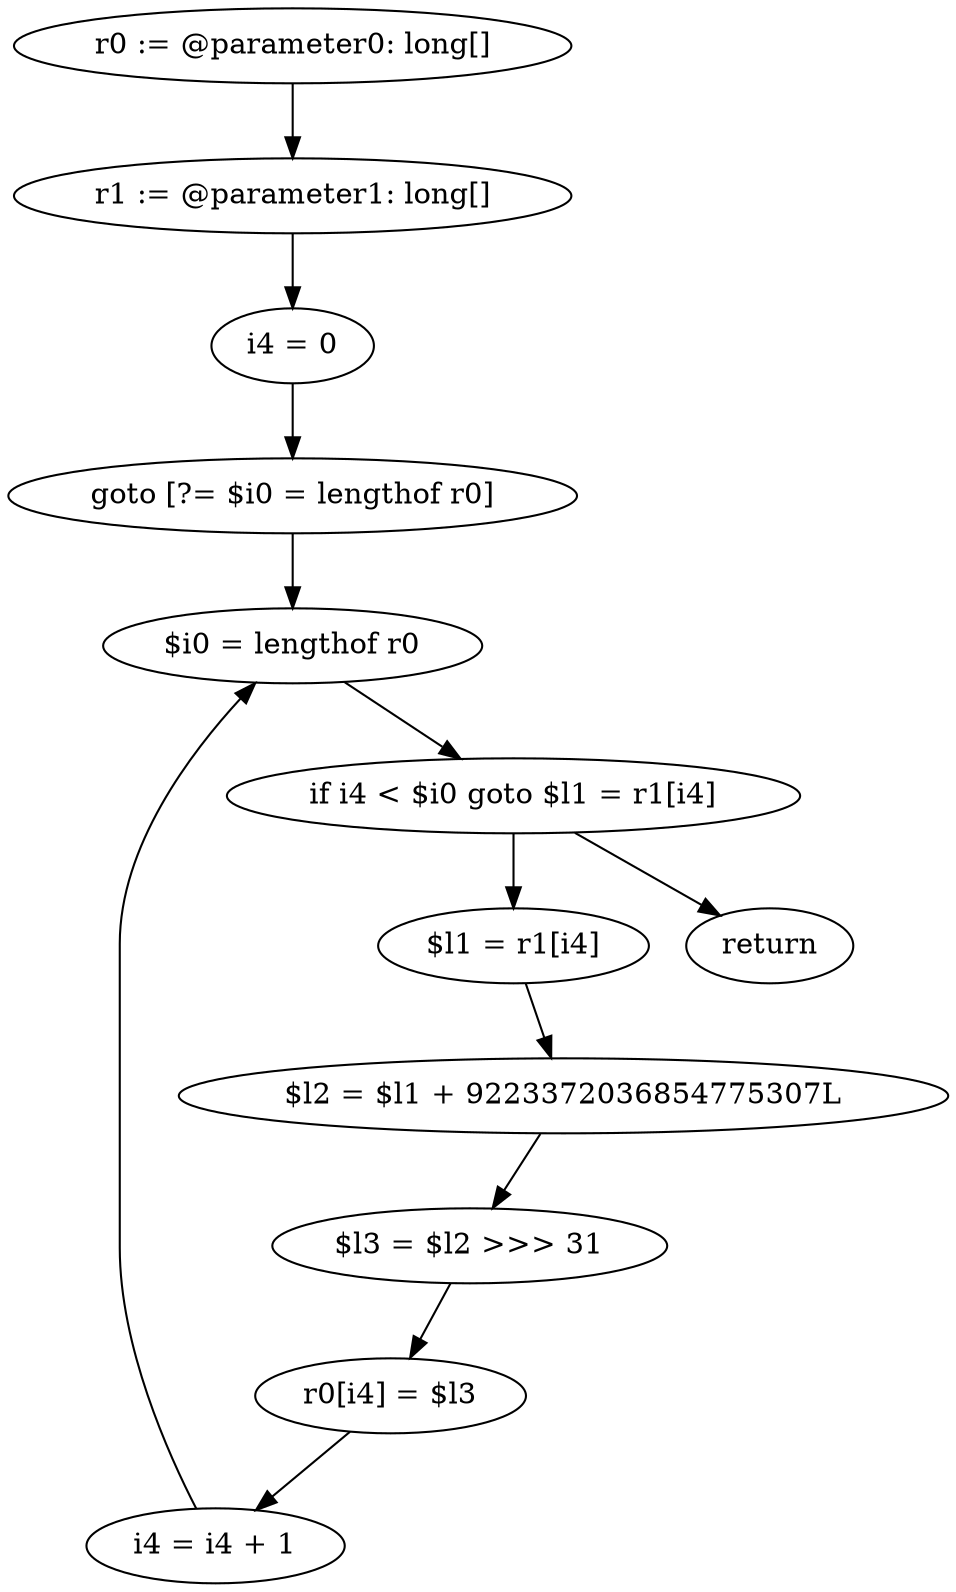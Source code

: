 digraph "unitGraph" {
    "r0 := @parameter0: long[]"
    "r1 := @parameter1: long[]"
    "i4 = 0"
    "goto [?= $i0 = lengthof r0]"
    "$l1 = r1[i4]"
    "$l2 = $l1 + 9223372036854775307L"
    "$l3 = $l2 >>> 31"
    "r0[i4] = $l3"
    "i4 = i4 + 1"
    "$i0 = lengthof r0"
    "if i4 < $i0 goto $l1 = r1[i4]"
    "return"
    "r0 := @parameter0: long[]"->"r1 := @parameter1: long[]";
    "r1 := @parameter1: long[]"->"i4 = 0";
    "i4 = 0"->"goto [?= $i0 = lengthof r0]";
    "goto [?= $i0 = lengthof r0]"->"$i0 = lengthof r0";
    "$l1 = r1[i4]"->"$l2 = $l1 + 9223372036854775307L";
    "$l2 = $l1 + 9223372036854775307L"->"$l3 = $l2 >>> 31";
    "$l3 = $l2 >>> 31"->"r0[i4] = $l3";
    "r0[i4] = $l3"->"i4 = i4 + 1";
    "i4 = i4 + 1"->"$i0 = lengthof r0";
    "$i0 = lengthof r0"->"if i4 < $i0 goto $l1 = r1[i4]";
    "if i4 < $i0 goto $l1 = r1[i4]"->"return";
    "if i4 < $i0 goto $l1 = r1[i4]"->"$l1 = r1[i4]";
}
